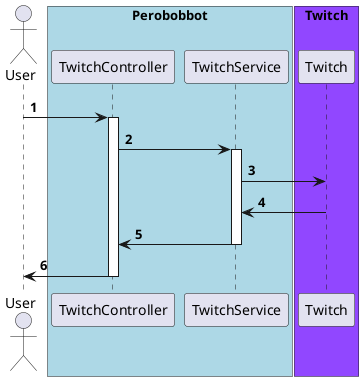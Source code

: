 @startuml
'https://plantuml.com/sequence-diagram


autonumber

actor User

box "Perobobbot" #LightBlue
participant TwitchController
participant TwitchService
end box

box "Twitch" #9147FF
participant Twitch
end box

User -> TwitchController
activate TwitchController

TwitchController -> TwitchService
Activate TwitchService

TwitchService -> Twitch
Twitch -> TwitchService

TwitchService -> TwitchController
Deactivate TwitchService

TwitchController -> User
Deactivate TwitchController
@enduml

